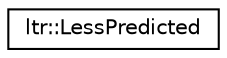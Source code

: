 digraph G
{
  edge [fontname="Helvetica",fontsize="10",labelfontname="Helvetica",labelfontsize="10"];
  node [fontname="Helvetica",fontsize="10",shape=record];
  rankdir="LR";
  Node1 [label="ltr::LessPredicted",height=0.2,width=0.4,color="black", fillcolor="white", style="filled",URL="$classltr_1_1_less_predicted.html"];
}
